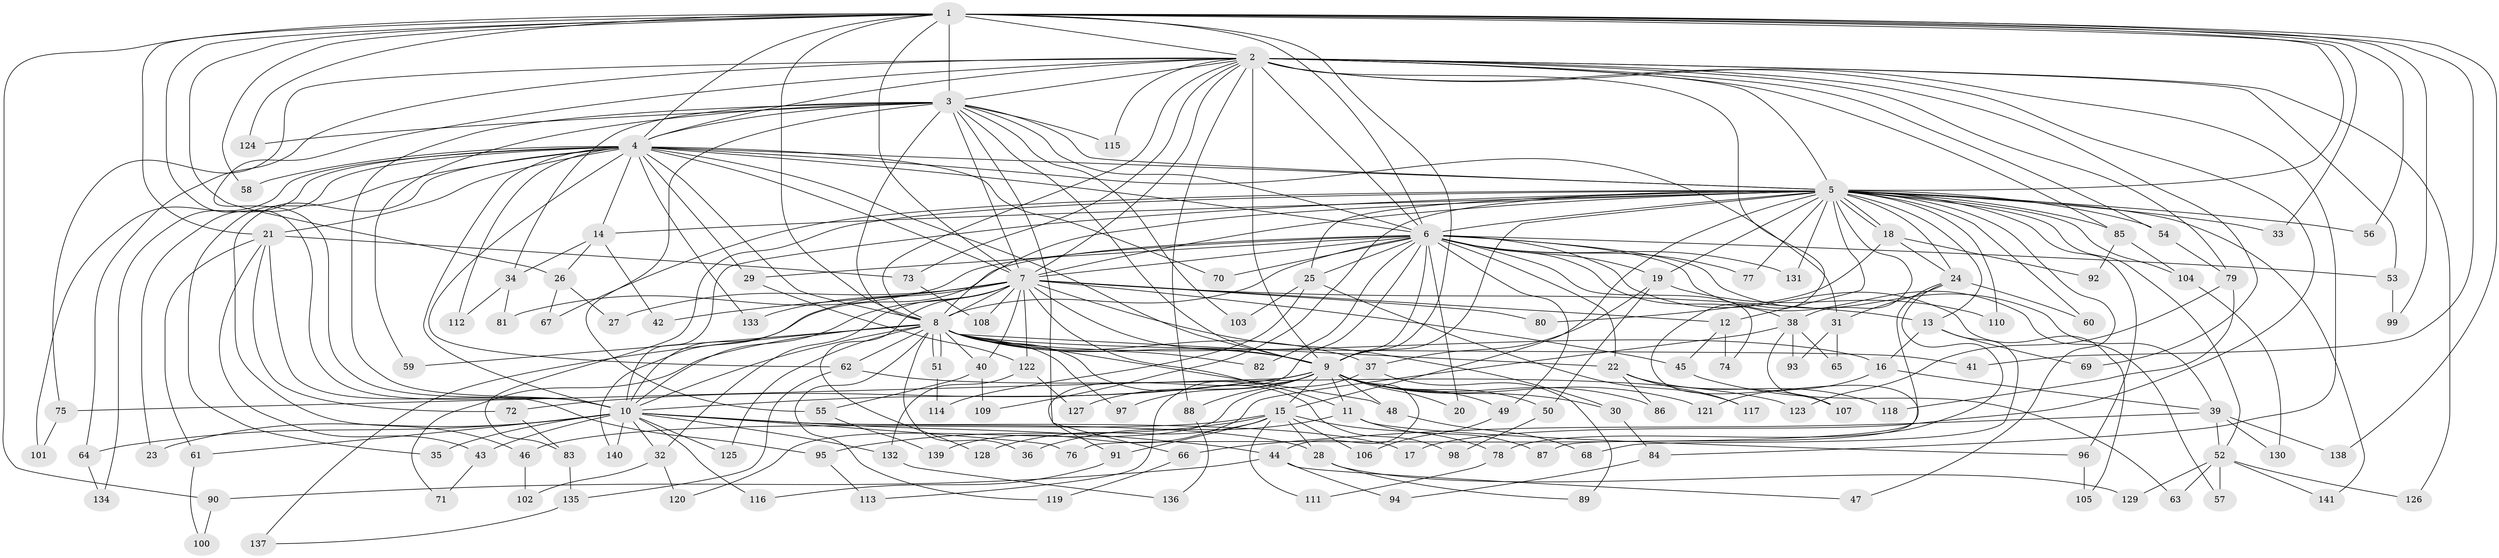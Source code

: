 // coarse degree distribution, {20: 0.028169014084507043, 22: 0.014084507042253521, 5: 0.04225352112676056, 3: 0.323943661971831, 14: 0.014084507042253521, 2: 0.2112676056338028, 6: 0.056338028169014086, 8: 0.028169014084507043, 18: 0.014084507042253521, 4: 0.19718309859154928, 23: 0.014084507042253521, 7: 0.014084507042253521, 12: 0.014084507042253521, 33: 0.014084507042253521, 19: 0.014084507042253521}
// Generated by graph-tools (version 1.1) at 2025/45/03/06/25 01:45:10]
// undirected, 141 vertices, 307 edges
graph export_dot {
graph [start="1"]
  node [color=gray90,style=filled];
  1;
  2;
  3;
  4;
  5;
  6;
  7;
  8;
  9;
  10;
  11;
  12;
  13;
  14;
  15;
  16;
  17;
  18;
  19;
  20;
  21;
  22;
  23;
  24;
  25;
  26;
  27;
  28;
  29;
  30;
  31;
  32;
  33;
  34;
  35;
  36;
  37;
  38;
  39;
  40;
  41;
  42;
  43;
  44;
  45;
  46;
  47;
  48;
  49;
  50;
  51;
  52;
  53;
  54;
  55;
  56;
  57;
  58;
  59;
  60;
  61;
  62;
  63;
  64;
  65;
  66;
  67;
  68;
  69;
  70;
  71;
  72;
  73;
  74;
  75;
  76;
  77;
  78;
  79;
  80;
  81;
  82;
  83;
  84;
  85;
  86;
  87;
  88;
  89;
  90;
  91;
  92;
  93;
  94;
  95;
  96;
  97;
  98;
  99;
  100;
  101;
  102;
  103;
  104;
  105;
  106;
  107;
  108;
  109;
  110;
  111;
  112;
  113;
  114;
  115;
  116;
  117;
  118;
  119;
  120;
  121;
  122;
  123;
  124;
  125;
  126;
  127;
  128;
  129;
  130;
  131;
  132;
  133;
  134;
  135;
  136;
  137;
  138;
  139;
  140;
  141;
  1 -- 2;
  1 -- 3;
  1 -- 4;
  1 -- 5;
  1 -- 6;
  1 -- 7;
  1 -- 8;
  1 -- 9;
  1 -- 10;
  1 -- 21;
  1 -- 26;
  1 -- 33;
  1 -- 41;
  1 -- 56;
  1 -- 58;
  1 -- 90;
  1 -- 99;
  1 -- 124;
  1 -- 138;
  2 -- 3;
  2 -- 4;
  2 -- 5;
  2 -- 6;
  2 -- 7;
  2 -- 8;
  2 -- 9;
  2 -- 10;
  2 -- 17;
  2 -- 53;
  2 -- 54;
  2 -- 64;
  2 -- 69;
  2 -- 73;
  2 -- 75;
  2 -- 79;
  2 -- 84;
  2 -- 85;
  2 -- 87;
  2 -- 88;
  2 -- 115;
  2 -- 126;
  3 -- 4;
  3 -- 5;
  3 -- 6;
  3 -- 7;
  3 -- 8;
  3 -- 9;
  3 -- 10;
  3 -- 34;
  3 -- 55;
  3 -- 59;
  3 -- 66;
  3 -- 103;
  3 -- 115;
  3 -- 124;
  4 -- 5;
  4 -- 6;
  4 -- 7;
  4 -- 8;
  4 -- 9;
  4 -- 10;
  4 -- 14;
  4 -- 21;
  4 -- 23;
  4 -- 29;
  4 -- 31;
  4 -- 35;
  4 -- 46;
  4 -- 58;
  4 -- 62;
  4 -- 70;
  4 -- 101;
  4 -- 112;
  4 -- 133;
  4 -- 134;
  5 -- 6;
  5 -- 7;
  5 -- 8;
  5 -- 9;
  5 -- 10;
  5 -- 12;
  5 -- 13;
  5 -- 14;
  5 -- 15;
  5 -- 18;
  5 -- 18;
  5 -- 19;
  5 -- 24;
  5 -- 25;
  5 -- 33;
  5 -- 38;
  5 -- 47;
  5 -- 52;
  5 -- 54;
  5 -- 56;
  5 -- 60;
  5 -- 67;
  5 -- 77;
  5 -- 83;
  5 -- 85;
  5 -- 96;
  5 -- 104;
  5 -- 109;
  5 -- 110;
  5 -- 131;
  5 -- 141;
  6 -- 7;
  6 -- 8;
  6 -- 9;
  6 -- 10;
  6 -- 19;
  6 -- 20;
  6 -- 22;
  6 -- 25;
  6 -- 29;
  6 -- 38;
  6 -- 39;
  6 -- 49;
  6 -- 53;
  6 -- 57;
  6 -- 70;
  6 -- 74;
  6 -- 77;
  6 -- 81;
  6 -- 82;
  6 -- 91;
  6 -- 105;
  6 -- 131;
  7 -- 8;
  7 -- 9;
  7 -- 10;
  7 -- 11;
  7 -- 12;
  7 -- 13;
  7 -- 27;
  7 -- 30;
  7 -- 32;
  7 -- 40;
  7 -- 42;
  7 -- 45;
  7 -- 80;
  7 -- 108;
  7 -- 122;
  7 -- 128;
  7 -- 133;
  7 -- 140;
  8 -- 9;
  8 -- 10;
  8 -- 16;
  8 -- 22;
  8 -- 36;
  8 -- 37;
  8 -- 40;
  8 -- 41;
  8 -- 48;
  8 -- 51;
  8 -- 51;
  8 -- 59;
  8 -- 62;
  8 -- 71;
  8 -- 82;
  8 -- 97;
  8 -- 98;
  8 -- 119;
  8 -- 125;
  8 -- 137;
  9 -- 10;
  9 -- 11;
  9 -- 15;
  9 -- 20;
  9 -- 30;
  9 -- 44;
  9 -- 48;
  9 -- 49;
  9 -- 50;
  9 -- 72;
  9 -- 75;
  9 -- 86;
  9 -- 88;
  9 -- 97;
  9 -- 113;
  9 -- 121;
  9 -- 127;
  10 -- 17;
  10 -- 23;
  10 -- 28;
  10 -- 32;
  10 -- 35;
  10 -- 43;
  10 -- 44;
  10 -- 61;
  10 -- 64;
  10 -- 76;
  10 -- 116;
  10 -- 125;
  10 -- 132;
  10 -- 140;
  11 -- 36;
  11 -- 87;
  11 -- 96;
  12 -- 45;
  12 -- 74;
  13 -- 16;
  13 -- 68;
  13 -- 69;
  14 -- 26;
  14 -- 34;
  14 -- 42;
  15 -- 28;
  15 -- 46;
  15 -- 78;
  15 -- 91;
  15 -- 95;
  15 -- 106;
  15 -- 111;
  15 -- 128;
  16 -- 39;
  16 -- 121;
  18 -- 24;
  18 -- 80;
  18 -- 92;
  19 -- 37;
  19 -- 50;
  19 -- 110;
  21 -- 43;
  21 -- 61;
  21 -- 72;
  21 -- 73;
  21 -- 95;
  22 -- 86;
  22 -- 107;
  22 -- 117;
  22 -- 118;
  24 -- 31;
  24 -- 60;
  24 -- 76;
  24 -- 78;
  25 -- 103;
  25 -- 114;
  25 -- 117;
  26 -- 27;
  26 -- 67;
  28 -- 89;
  28 -- 129;
  29 -- 122;
  30 -- 84;
  31 -- 65;
  31 -- 93;
  32 -- 102;
  32 -- 120;
  34 -- 81;
  34 -- 112;
  37 -- 89;
  37 -- 120;
  38 -- 65;
  38 -- 93;
  38 -- 107;
  38 -- 139;
  39 -- 52;
  39 -- 66;
  39 -- 130;
  39 -- 138;
  40 -- 55;
  40 -- 109;
  43 -- 71;
  44 -- 47;
  44 -- 90;
  44 -- 94;
  45 -- 63;
  46 -- 102;
  48 -- 68;
  49 -- 106;
  50 -- 98;
  51 -- 114;
  52 -- 57;
  52 -- 63;
  52 -- 126;
  52 -- 129;
  52 -- 141;
  53 -- 99;
  54 -- 79;
  55 -- 139;
  61 -- 100;
  62 -- 123;
  62 -- 135;
  64 -- 134;
  66 -- 119;
  72 -- 83;
  73 -- 108;
  75 -- 101;
  78 -- 111;
  79 -- 118;
  79 -- 123;
  83 -- 135;
  84 -- 94;
  85 -- 92;
  85 -- 104;
  88 -- 136;
  90 -- 100;
  91 -- 116;
  95 -- 113;
  96 -- 105;
  104 -- 130;
  122 -- 127;
  122 -- 132;
  132 -- 136;
  135 -- 137;
}
